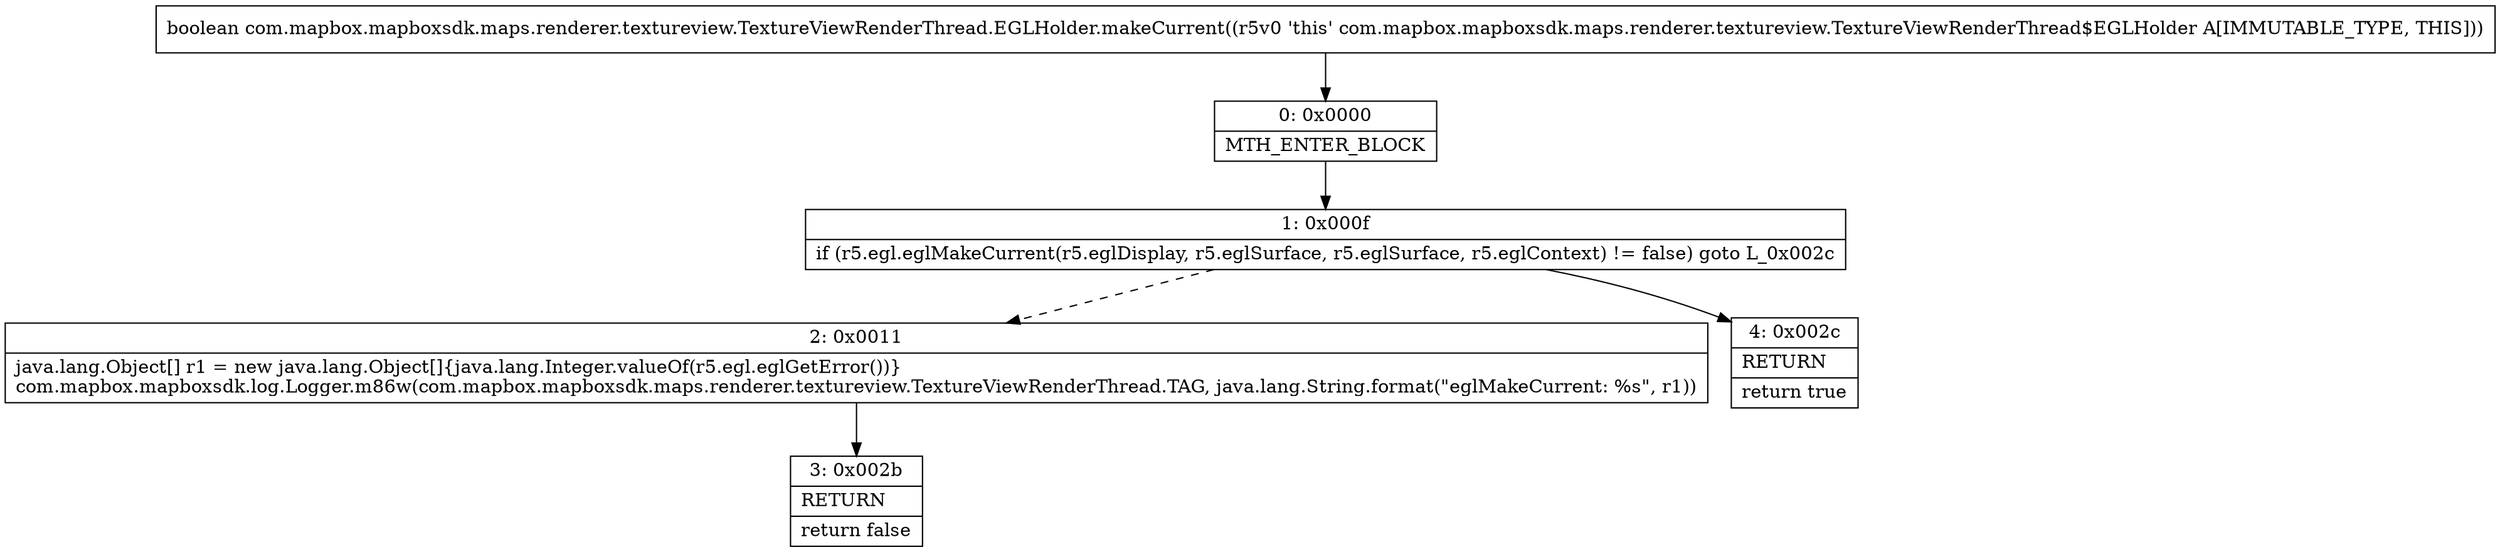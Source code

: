 digraph "CFG forcom.mapbox.mapboxsdk.maps.renderer.textureview.TextureViewRenderThread.EGLHolder.makeCurrent()Z" {
Node_0 [shape=record,label="{0\:\ 0x0000|MTH_ENTER_BLOCK\l}"];
Node_1 [shape=record,label="{1\:\ 0x000f|if (r5.egl.eglMakeCurrent(r5.eglDisplay, r5.eglSurface, r5.eglSurface, r5.eglContext) != false) goto L_0x002c\l}"];
Node_2 [shape=record,label="{2\:\ 0x0011|java.lang.Object[] r1 = new java.lang.Object[]\{java.lang.Integer.valueOf(r5.egl.eglGetError())\}\lcom.mapbox.mapboxsdk.log.Logger.m86w(com.mapbox.mapboxsdk.maps.renderer.textureview.TextureViewRenderThread.TAG, java.lang.String.format(\"eglMakeCurrent: %s\", r1))\l}"];
Node_3 [shape=record,label="{3\:\ 0x002b|RETURN\l|return false\l}"];
Node_4 [shape=record,label="{4\:\ 0x002c|RETURN\l|return true\l}"];
MethodNode[shape=record,label="{boolean com.mapbox.mapboxsdk.maps.renderer.textureview.TextureViewRenderThread.EGLHolder.makeCurrent((r5v0 'this' com.mapbox.mapboxsdk.maps.renderer.textureview.TextureViewRenderThread$EGLHolder A[IMMUTABLE_TYPE, THIS])) }"];
MethodNode -> Node_0;
Node_0 -> Node_1;
Node_1 -> Node_2[style=dashed];
Node_1 -> Node_4;
Node_2 -> Node_3;
}

